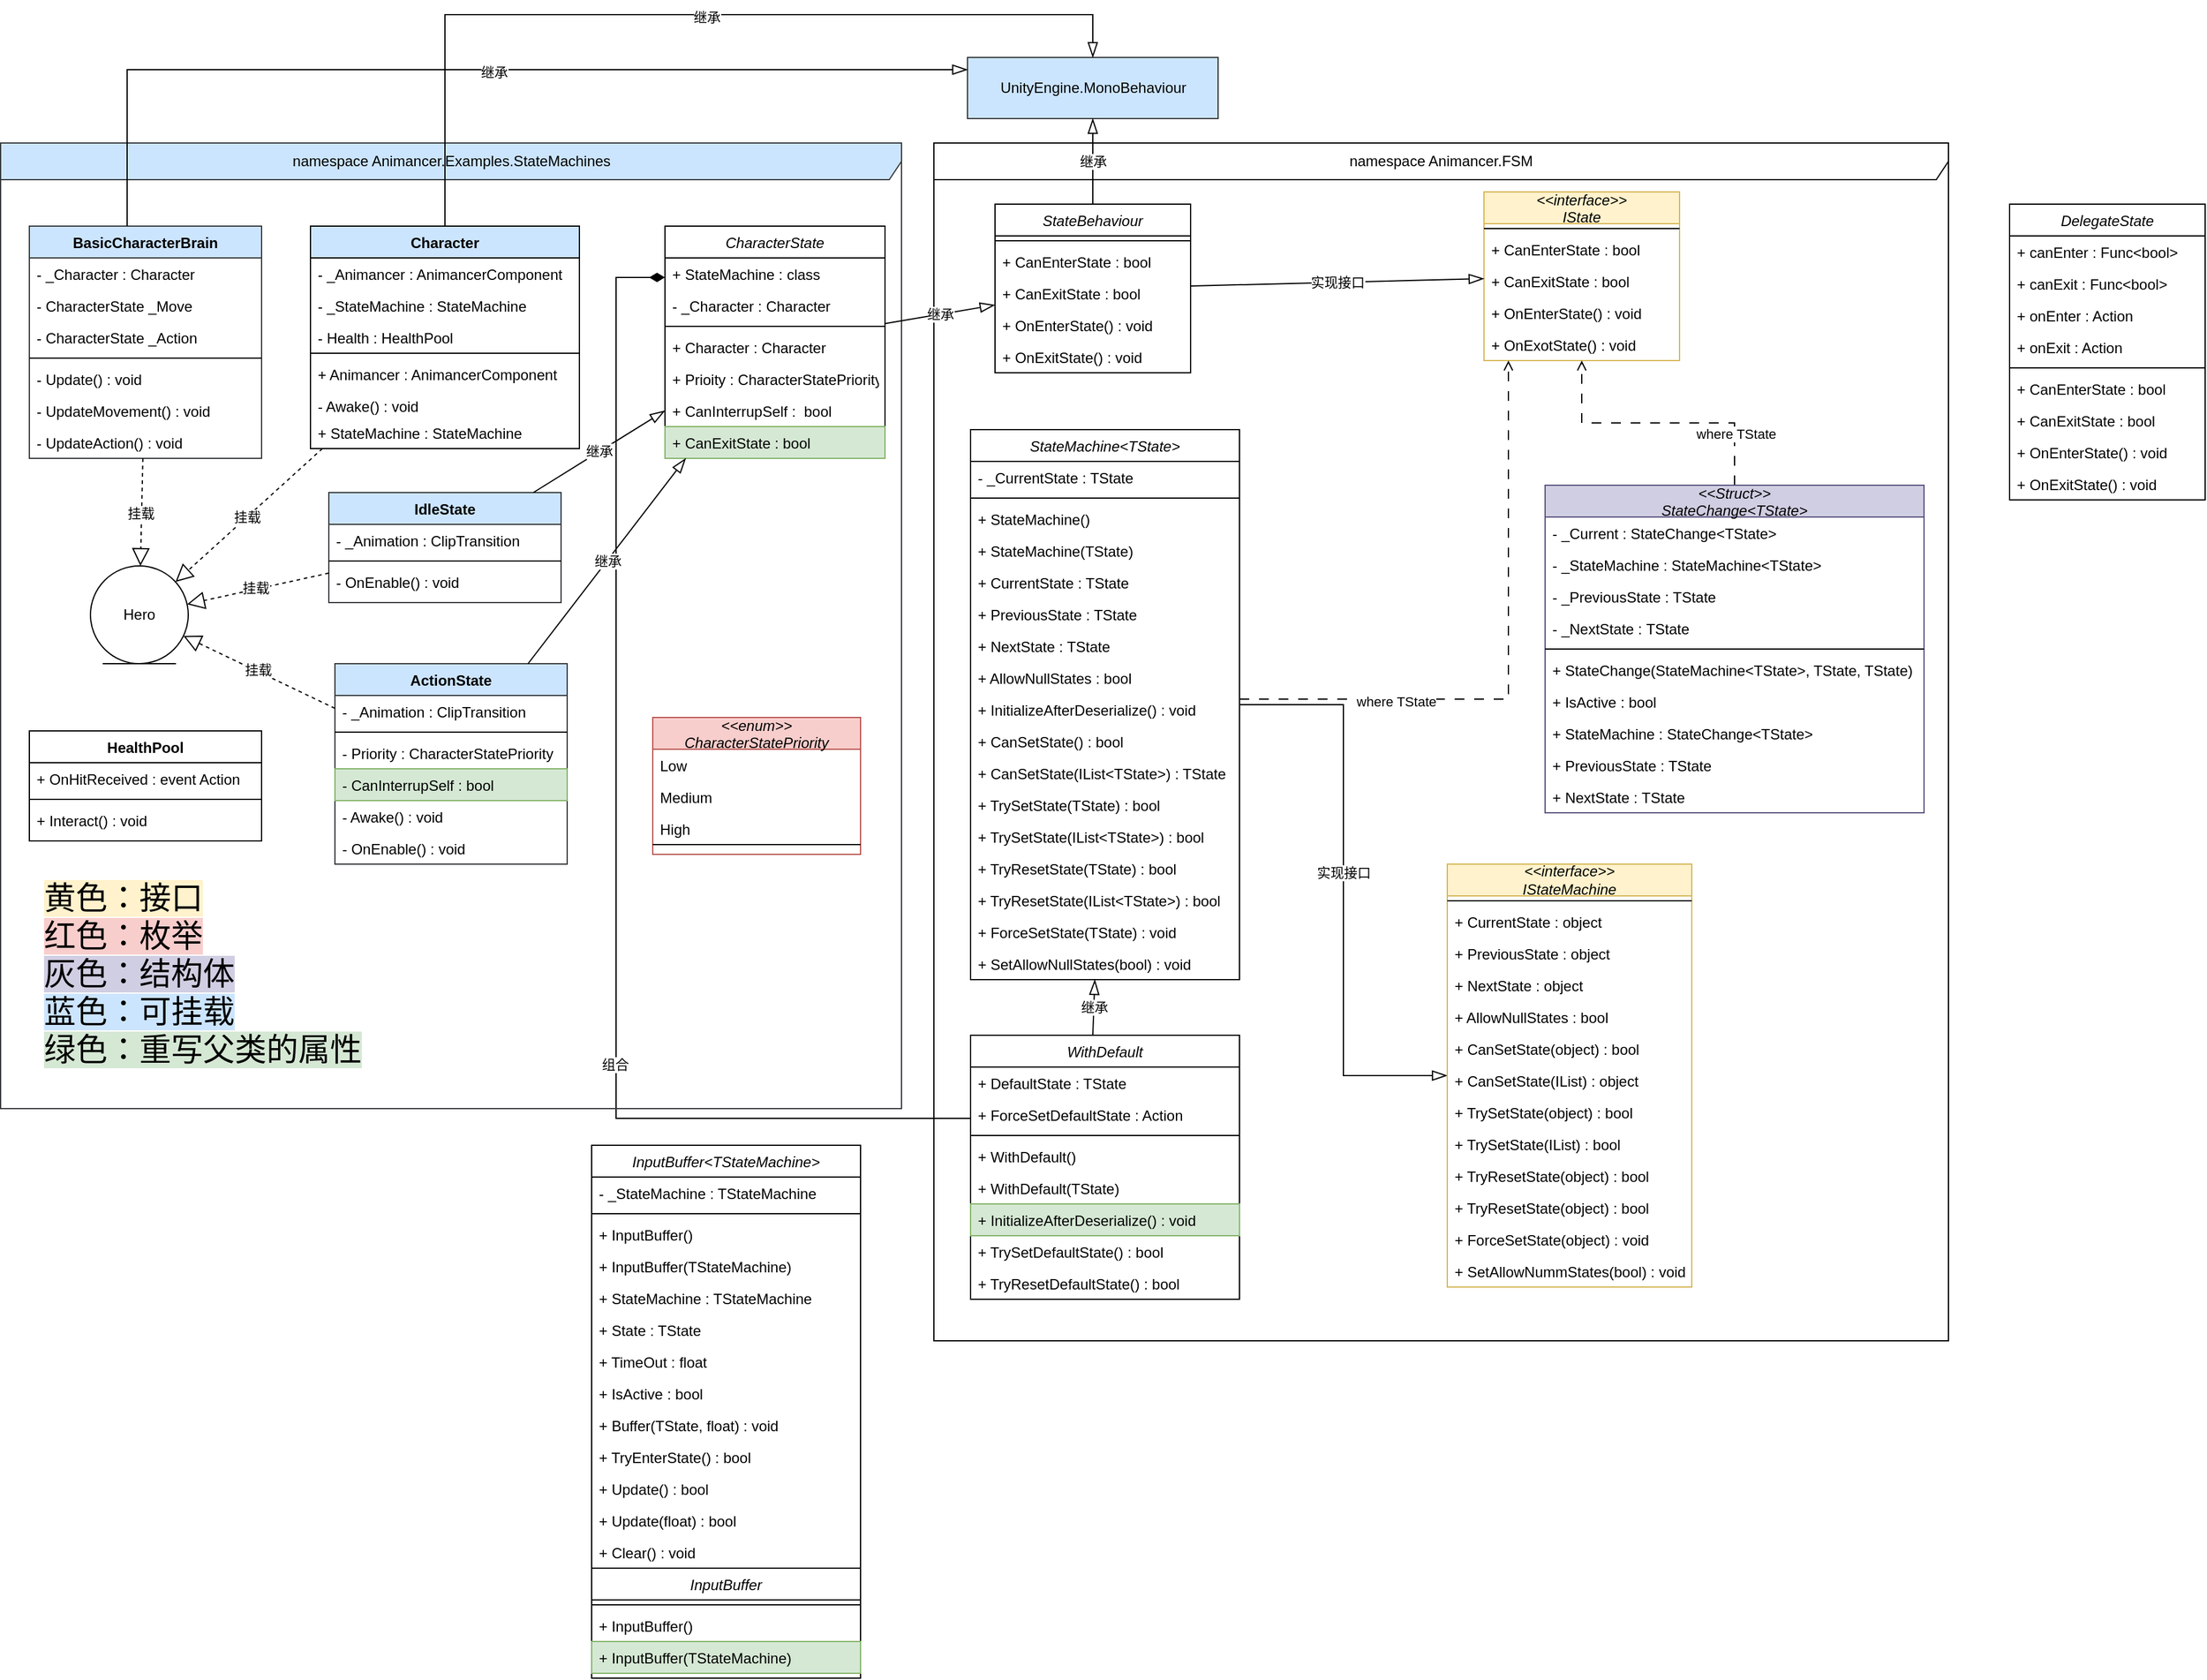 <mxfile version="24.6.4" type="device">
  <diagram id="C5RBs43oDa-KdzZeNtuy" name="Page-1">
    <mxGraphModel dx="2377" dy="2179" grid="1" gridSize="10" guides="1" tooltips="1" connect="1" arrows="1" fold="1" page="1" pageScale="1" pageWidth="827" pageHeight="1169" math="0" shadow="0">
      <root>
        <mxCell id="WIyWlLk6GJQsqaUBKTNV-0" />
        <mxCell id="WIyWlLk6GJQsqaUBKTNV-1" parent="WIyWlLk6GJQsqaUBKTNV-0" />
        <mxCell id="zkfFHV4jXpPFQw0GAbJ--0" value="StateBehaviour" style="swimlane;fontStyle=2;align=center;verticalAlign=top;childLayout=stackLayout;horizontal=1;startSize=26;horizontalStack=0;resizeParent=1;resizeLast=0;collapsible=1;marginBottom=0;rounded=0;shadow=0;strokeWidth=1;" parent="WIyWlLk6GJQsqaUBKTNV-1" vertex="1">
          <mxGeometry x="60" y="-50" width="160" height="138" as="geometry">
            <mxRectangle x="220" y="120" width="160" height="26" as="alternateBounds" />
          </mxGeometry>
        </mxCell>
        <mxCell id="zkfFHV4jXpPFQw0GAbJ--4" value="" style="line;html=1;strokeWidth=1;align=left;verticalAlign=middle;spacingTop=-1;spacingLeft=3;spacingRight=3;rotatable=0;labelPosition=right;points=[];portConstraint=eastwest;" parent="zkfFHV4jXpPFQw0GAbJ--0" vertex="1">
          <mxGeometry y="26" width="160" height="8" as="geometry" />
        </mxCell>
        <mxCell id="zkfFHV4jXpPFQw0GAbJ--1" value="+ CanEnterState : bool" style="text;align=left;verticalAlign=top;spacingLeft=4;spacingRight=4;overflow=hidden;rotatable=0;points=[[0,0.5],[1,0.5]];portConstraint=eastwest;" parent="zkfFHV4jXpPFQw0GAbJ--0" vertex="1">
          <mxGeometry y="34" width="160" height="26" as="geometry" />
        </mxCell>
        <mxCell id="zkfFHV4jXpPFQw0GAbJ--2" value="+ CanExitState : bool" style="text;align=left;verticalAlign=top;spacingLeft=4;spacingRight=4;overflow=hidden;rotatable=0;points=[[0,0.5],[1,0.5]];portConstraint=eastwest;rounded=0;shadow=0;html=0;" parent="zkfFHV4jXpPFQw0GAbJ--0" vertex="1">
          <mxGeometry y="60" width="160" height="26" as="geometry" />
        </mxCell>
        <mxCell id="zkfFHV4jXpPFQw0GAbJ--5" value="+ OnEnterState() : void" style="text;align=left;verticalAlign=top;spacingLeft=4;spacingRight=4;overflow=hidden;rotatable=0;points=[[0,0.5],[1,0.5]];portConstraint=eastwest;" parent="zkfFHV4jXpPFQw0GAbJ--0" vertex="1">
          <mxGeometry y="86" width="160" height="26" as="geometry" />
        </mxCell>
        <mxCell id="s2X0ivsL2svDnWsdEjcb-72" value="+ OnExitState() : void" style="text;align=left;verticalAlign=top;spacingLeft=4;spacingRight=4;overflow=hidden;rotatable=0;points=[[0,0.5],[1,0.5]];portConstraint=eastwest;" parent="zkfFHV4jXpPFQw0GAbJ--0" vertex="1">
          <mxGeometry y="112" width="160" height="26" as="geometry" />
        </mxCell>
        <mxCell id="s2X0ivsL2svDnWsdEjcb-19" value="UnityEngine.&lt;span style=&quot;background-color: initial;&quot;&gt;MonoBehaviour&lt;/span&gt;" style="html=1;whiteSpace=wrap;fillColor=#cce5ff;strokeColor=#36393d;" parent="WIyWlLk6GJQsqaUBKTNV-1" vertex="1">
          <mxGeometry x="37.5" y="-170" width="205" height="50" as="geometry" />
        </mxCell>
        <mxCell id="s2X0ivsL2svDnWsdEjcb-48" value="&lt;&lt;interface&gt;&gt;&#xa;IState" style="swimlane;fontStyle=2;align=center;verticalAlign=middle;childLayout=stackLayout;horizontal=1;startSize=26;horizontalStack=0;resizeParent=1;resizeLast=0;collapsible=1;marginBottom=0;rounded=0;shadow=0;strokeWidth=1;fillColor=#fff2cc;strokeColor=#d6b656;fontSize=12;" parent="WIyWlLk6GJQsqaUBKTNV-1" vertex="1">
          <mxGeometry x="460" y="-60" width="160" height="138" as="geometry">
            <mxRectangle x="220" y="120" width="160" height="26" as="alternateBounds" />
          </mxGeometry>
        </mxCell>
        <mxCell id="s2X0ivsL2svDnWsdEjcb-52" value="" style="line;html=1;strokeWidth=1;align=left;verticalAlign=middle;spacingTop=-1;spacingLeft=3;spacingRight=3;rotatable=0;labelPosition=right;points=[];portConstraint=eastwest;" parent="s2X0ivsL2svDnWsdEjcb-48" vertex="1">
          <mxGeometry y="26" width="160" height="8" as="geometry" />
        </mxCell>
        <mxCell id="s2X0ivsL2svDnWsdEjcb-49" value="+ CanEnterState : bool" style="text;align=left;verticalAlign=top;spacingLeft=4;spacingRight=4;overflow=hidden;rotatable=0;points=[[0,0.5],[1,0.5]];portConstraint=eastwest;" parent="s2X0ivsL2svDnWsdEjcb-48" vertex="1">
          <mxGeometry y="34" width="160" height="26" as="geometry" />
        </mxCell>
        <mxCell id="s2X0ivsL2svDnWsdEjcb-50" value="+ CanExitState : bool" style="text;align=left;verticalAlign=top;spacingLeft=4;spacingRight=4;overflow=hidden;rotatable=0;points=[[0,0.5],[1,0.5]];portConstraint=eastwest;rounded=0;shadow=0;html=0;" parent="s2X0ivsL2svDnWsdEjcb-48" vertex="1">
          <mxGeometry y="60" width="160" height="26" as="geometry" />
        </mxCell>
        <mxCell id="s2X0ivsL2svDnWsdEjcb-53" value="+ OnEnterState() : void" style="text;align=left;verticalAlign=top;spacingLeft=4;spacingRight=4;overflow=hidden;rotatable=0;points=[[0,0.5],[1,0.5]];portConstraint=eastwest;" parent="s2X0ivsL2svDnWsdEjcb-48" vertex="1">
          <mxGeometry y="86" width="160" height="26" as="geometry" />
        </mxCell>
        <mxCell id="s2X0ivsL2svDnWsdEjcb-54" value="+ OnExotState() : void" style="text;align=left;verticalAlign=top;spacingLeft=4;spacingRight=4;overflow=hidden;rotatable=0;points=[[0,0.5],[1,0.5]];portConstraint=eastwest;" parent="s2X0ivsL2svDnWsdEjcb-48" vertex="1">
          <mxGeometry y="112" width="160" height="26" as="geometry" />
        </mxCell>
        <mxCell id="s2X0ivsL2svDnWsdEjcb-55" value="CharacterState" style="swimlane;fontStyle=2;align=center;verticalAlign=top;childLayout=stackLayout;horizontal=1;startSize=26;horizontalStack=0;resizeParent=1;resizeLast=0;collapsible=1;marginBottom=0;rounded=0;shadow=0;strokeWidth=1;" parent="WIyWlLk6GJQsqaUBKTNV-1" vertex="1">
          <mxGeometry x="-210" y="-32" width="180" height="190" as="geometry">
            <mxRectangle x="220" y="120" width="160" height="26" as="alternateBounds" />
          </mxGeometry>
        </mxCell>
        <mxCell id="s2X0ivsL2svDnWsdEjcb-56" value="+ StateMachine : class" style="text;align=left;verticalAlign=top;spacingLeft=4;spacingRight=4;overflow=hidden;rotatable=0;points=[[0,0.5],[1,0.5]];portConstraint=eastwest;" parent="s2X0ivsL2svDnWsdEjcb-55" vertex="1">
          <mxGeometry y="26" width="180" height="26" as="geometry" />
        </mxCell>
        <mxCell id="s2X0ivsL2svDnWsdEjcb-57" value="- _Character : Character" style="text;align=left;verticalAlign=top;spacingLeft=4;spacingRight=4;overflow=hidden;rotatable=0;points=[[0,0.5],[1,0.5]];portConstraint=eastwest;rounded=0;shadow=0;html=0;" parent="s2X0ivsL2svDnWsdEjcb-55" vertex="1">
          <mxGeometry y="52" width="180" height="26" as="geometry" />
        </mxCell>
        <mxCell id="s2X0ivsL2svDnWsdEjcb-58" value="" style="line;html=1;strokeWidth=1;align=left;verticalAlign=middle;spacingTop=-1;spacingLeft=3;spacingRight=3;rotatable=0;labelPosition=right;points=[];portConstraint=eastwest;" parent="s2X0ivsL2svDnWsdEjcb-55" vertex="1">
          <mxGeometry y="78" width="180" height="8" as="geometry" />
        </mxCell>
        <mxCell id="s2X0ivsL2svDnWsdEjcb-254" value="+ Character : Character" style="text;align=left;verticalAlign=top;spacingLeft=4;spacingRight=4;overflow=hidden;rotatable=0;points=[[0,0.5],[1,0.5]];portConstraint=eastwest;rounded=0;shadow=0;html=0;" parent="s2X0ivsL2svDnWsdEjcb-55" vertex="1">
          <mxGeometry y="86" width="180" height="26" as="geometry" />
        </mxCell>
        <mxCell id="s2X0ivsL2svDnWsdEjcb-80" value="+ Prioity : CharacterStatePriority" style="text;align=left;verticalAlign=top;spacingLeft=4;spacingRight=4;overflow=hidden;rotatable=0;points=[[0,0.5],[1,0.5]];portConstraint=eastwest;rounded=0;shadow=0;html=0;" parent="s2X0ivsL2svDnWsdEjcb-55" vertex="1">
          <mxGeometry y="112" width="180" height="26" as="geometry" />
        </mxCell>
        <mxCell id="s2X0ivsL2svDnWsdEjcb-81" value="+ CanInterrupSelf :  bool" style="text;align=left;verticalAlign=top;spacingLeft=4;spacingRight=4;overflow=hidden;rotatable=0;points=[[0,0.5],[1,0.5]];portConstraint=eastwest;rounded=0;shadow=0;html=0;" parent="s2X0ivsL2svDnWsdEjcb-55" vertex="1">
          <mxGeometry y="138" width="180" height="26" as="geometry" />
        </mxCell>
        <mxCell id="s2X0ivsL2svDnWsdEjcb-59" value="+ CanExitState : bool" style="text;align=left;verticalAlign=top;spacingLeft=4;spacingRight=4;overflow=hidden;rotatable=0;points=[[0,0.5],[1,0.5]];portConstraint=eastwest;fillColor=#d5e8d4;strokeColor=#82b366;" parent="s2X0ivsL2svDnWsdEjcb-55" vertex="1">
          <mxGeometry y="164" width="180" height="26" as="geometry" />
        </mxCell>
        <mxCell id="s2X0ivsL2svDnWsdEjcb-144" style="edgeStyle=orthogonalEdgeStyle;rounded=0;orthogonalLoop=1;jettySize=auto;html=1;endArrow=diamondThin;endFill=1;endSize=10;" parent="WIyWlLk6GJQsqaUBKTNV-1" source="s2X0ivsL2svDnWsdEjcb-192" target="s2X0ivsL2svDnWsdEjcb-56" edge="1">
          <mxGeometry relative="1" as="geometry">
            <mxPoint x="-230.0" y="200" as="sourcePoint" />
            <Array as="points">
              <mxPoint x="-250" y="698" />
              <mxPoint x="-250" y="10" />
            </Array>
          </mxGeometry>
        </mxCell>
        <mxCell id="s2X0ivsL2svDnWsdEjcb-145" value="组合" style="edgeLabel;html=1;align=center;verticalAlign=middle;resizable=0;points=[];" parent="s2X0ivsL2svDnWsdEjcb-144" vertex="1" connectable="0">
          <mxGeometry x="-0.344" y="1" relative="1" as="geometry">
            <mxPoint as="offset" />
          </mxGeometry>
        </mxCell>
        <mxCell id="s2X0ivsL2svDnWsdEjcb-71" value="namespace Animancer.FSM" style="shape=umlFrame;whiteSpace=wrap;html=1;pointerEvents=0;width=830;height=30;movable=1;resizable=1;rotatable=1;deletable=1;editable=1;locked=0;connectable=1;" parent="WIyWlLk6GJQsqaUBKTNV-1" vertex="1">
          <mxGeometry x="10" y="-100" width="830" height="980" as="geometry" />
        </mxCell>
        <mxCell id="s2X0ivsL2svDnWsdEjcb-82" value="&lt;&lt;enum&gt;&gt;&#xa;CharacterStatePriority" style="swimlane;fontStyle=2;align=center;verticalAlign=middle;childLayout=stackLayout;horizontal=1;startSize=26;horizontalStack=0;resizeParent=1;resizeLast=0;collapsible=1;marginBottom=0;rounded=0;shadow=0;strokeWidth=1;fillColor=#f8cecc;strokeColor=#b85450;" parent="WIyWlLk6GJQsqaUBKTNV-1" vertex="1">
          <mxGeometry x="-220" y="370" width="170" height="112" as="geometry">
            <mxRectangle x="220" y="120" width="160" height="26" as="alternateBounds" />
          </mxGeometry>
        </mxCell>
        <mxCell id="s2X0ivsL2svDnWsdEjcb-83" value="Low" style="text;align=left;verticalAlign=top;spacingLeft=4;spacingRight=4;overflow=hidden;rotatable=0;points=[[0,0.5],[1,0.5]];portConstraint=eastwest;" parent="s2X0ivsL2svDnWsdEjcb-82" vertex="1">
          <mxGeometry y="26" width="170" height="26" as="geometry" />
        </mxCell>
        <mxCell id="s2X0ivsL2svDnWsdEjcb-84" value="Medium" style="text;align=left;verticalAlign=top;spacingLeft=4;spacingRight=4;overflow=hidden;rotatable=0;points=[[0,0.5],[1,0.5]];portConstraint=eastwest;rounded=0;shadow=0;html=0;" parent="s2X0ivsL2svDnWsdEjcb-82" vertex="1">
          <mxGeometry y="52" width="170" height="26" as="geometry" />
        </mxCell>
        <mxCell id="s2X0ivsL2svDnWsdEjcb-89" value="High" style="text;align=left;verticalAlign=top;spacingLeft=4;spacingRight=4;overflow=hidden;rotatable=0;points=[[0,0.5],[1,0.5]];portConstraint=eastwest;rounded=0;shadow=0;html=0;" parent="s2X0ivsL2svDnWsdEjcb-82" vertex="1">
          <mxGeometry y="78" width="170" height="22" as="geometry" />
        </mxCell>
        <mxCell id="s2X0ivsL2svDnWsdEjcb-85" value="" style="line;html=1;strokeWidth=1;align=left;verticalAlign=middle;spacingTop=-1;spacingLeft=3;spacingRight=3;rotatable=0;labelPosition=right;points=[];portConstraint=eastwest;" parent="s2X0ivsL2svDnWsdEjcb-82" vertex="1">
          <mxGeometry y="100" width="170" height="8" as="geometry" />
        </mxCell>
        <mxCell id="s2X0ivsL2svDnWsdEjcb-88" value="namespace Animancer.Examples.StateMachines" style="shape=umlFrame;whiteSpace=wrap;html=1;pointerEvents=0;width=737;height=30;fillColor=#cce5ff;strokeColor=#36393d;" parent="WIyWlLk6GJQsqaUBKTNV-1" vertex="1">
          <mxGeometry x="-753.5" y="-100" width="737" height="790" as="geometry" />
        </mxCell>
        <mxCell id="s2X0ivsL2svDnWsdEjcb-139" style="edgeStyle=orthogonalEdgeStyle;rounded=0;orthogonalLoop=1;jettySize=auto;html=1;endArrow=blockThin;endFill=0;endSize=10;" parent="WIyWlLk6GJQsqaUBKTNV-1" source="s2X0ivsL2svDnWsdEjcb-98" target="s2X0ivsL2svDnWsdEjcb-133" edge="1">
          <mxGeometry relative="1" as="geometry" />
        </mxCell>
        <mxCell id="s2X0ivsL2svDnWsdEjcb-158" value="实现接口" style="edgeLabel;html=1;align=center;verticalAlign=middle;resizable=0;points=[];" parent="s2X0ivsL2svDnWsdEjcb-139" vertex="1" connectable="0">
          <mxGeometry x="-0.062" relative="1" as="geometry">
            <mxPoint as="offset" />
          </mxGeometry>
        </mxCell>
        <mxCell id="s2X0ivsL2svDnWsdEjcb-140" style="edgeStyle=orthogonalEdgeStyle;rounded=0;orthogonalLoop=1;jettySize=auto;html=1;endArrow=open;endFill=0;dashed=1;dashPattern=8 8;" parent="WIyWlLk6GJQsqaUBKTNV-1" source="s2X0ivsL2svDnWsdEjcb-98" target="s2X0ivsL2svDnWsdEjcb-48" edge="1">
          <mxGeometry relative="1" as="geometry">
            <Array as="points">
              <mxPoint x="480" y="355" />
            </Array>
          </mxGeometry>
        </mxCell>
        <mxCell id="s2X0ivsL2svDnWsdEjcb-279" value="where TState" style="edgeLabel;html=1;align=center;verticalAlign=middle;resizable=0;points=[];" parent="s2X0ivsL2svDnWsdEjcb-140" vertex="1" connectable="0">
          <mxGeometry x="-0.485" y="-2" relative="1" as="geometry">
            <mxPoint as="offset" />
          </mxGeometry>
        </mxCell>
        <mxCell id="s2X0ivsL2svDnWsdEjcb-98" value="StateMachine&lt;TState&gt;" style="swimlane;fontStyle=2;align=center;verticalAlign=top;childLayout=stackLayout;horizontal=1;startSize=26;horizontalStack=0;resizeParent=1;resizeLast=0;collapsible=1;marginBottom=0;rounded=0;shadow=0;strokeWidth=1;" parent="WIyWlLk6GJQsqaUBKTNV-1" vertex="1">
          <mxGeometry x="40" y="134.5" width="220" height="450" as="geometry">
            <mxRectangle x="220" y="120" width="160" height="26" as="alternateBounds" />
          </mxGeometry>
        </mxCell>
        <mxCell id="s2X0ivsL2svDnWsdEjcb-99" value="- _CurrentState : TState" style="text;align=left;verticalAlign=top;spacingLeft=4;spacingRight=4;overflow=hidden;rotatable=0;points=[[0,0.5],[1,0.5]];portConstraint=eastwest;" parent="s2X0ivsL2svDnWsdEjcb-98" vertex="1">
          <mxGeometry y="26" width="220" height="26" as="geometry" />
        </mxCell>
        <mxCell id="s2X0ivsL2svDnWsdEjcb-101" value="" style="line;html=1;strokeWidth=1;align=left;verticalAlign=middle;spacingTop=-1;spacingLeft=3;spacingRight=3;rotatable=0;labelPosition=right;points=[];portConstraint=eastwest;" parent="s2X0ivsL2svDnWsdEjcb-98" vertex="1">
          <mxGeometry y="52" width="220" height="8" as="geometry" />
        </mxCell>
        <mxCell id="s2X0ivsL2svDnWsdEjcb-260" value="+ StateMachine()" style="text;align=left;verticalAlign=top;spacingLeft=4;spacingRight=4;overflow=hidden;rotatable=0;points=[[0,0.5],[1,0.5]];portConstraint=eastwest;" parent="s2X0ivsL2svDnWsdEjcb-98" vertex="1">
          <mxGeometry y="60" width="220" height="26" as="geometry" />
        </mxCell>
        <mxCell id="s2X0ivsL2svDnWsdEjcb-261" value="+ StateMachine(TState)" style="text;align=left;verticalAlign=top;spacingLeft=4;spacingRight=4;overflow=hidden;rotatable=0;points=[[0,0.5],[1,0.5]];portConstraint=eastwest;" parent="s2X0ivsL2svDnWsdEjcb-98" vertex="1">
          <mxGeometry y="86" width="220" height="26" as="geometry" />
        </mxCell>
        <mxCell id="s2X0ivsL2svDnWsdEjcb-258" value="+ CurrentState : TState" style="text;align=left;verticalAlign=top;spacingLeft=4;spacingRight=4;overflow=hidden;rotatable=0;points=[[0,0.5],[1,0.5]];portConstraint=eastwest;" parent="s2X0ivsL2svDnWsdEjcb-98" vertex="1">
          <mxGeometry y="112" width="220" height="26" as="geometry" />
        </mxCell>
        <mxCell id="s2X0ivsL2svDnWsdEjcb-259" value="+ PreviousState : TState" style="text;align=left;verticalAlign=top;spacingLeft=4;spacingRight=4;overflow=hidden;rotatable=0;points=[[0,0.5],[1,0.5]];portConstraint=eastwest;rounded=0;shadow=0;html=0;" parent="s2X0ivsL2svDnWsdEjcb-98" vertex="1">
          <mxGeometry y="138" width="220" height="26" as="geometry" />
        </mxCell>
        <mxCell id="s2X0ivsL2svDnWsdEjcb-102" value="+ NextState : TState" style="text;align=left;verticalAlign=top;spacingLeft=4;spacingRight=4;overflow=hidden;rotatable=0;points=[[0,0.5],[1,0.5]];portConstraint=eastwest;" parent="s2X0ivsL2svDnWsdEjcb-98" vertex="1">
          <mxGeometry y="164" width="220" height="26" as="geometry" />
        </mxCell>
        <mxCell id="s2X0ivsL2svDnWsdEjcb-128" value="+ AllowNullStates : bool" style="text;align=left;verticalAlign=top;spacingLeft=4;spacingRight=4;overflow=hidden;rotatable=0;points=[[0,0.5],[1,0.5]];portConstraint=eastwest;" parent="s2X0ivsL2svDnWsdEjcb-98" vertex="1">
          <mxGeometry y="190" width="220" height="26" as="geometry" />
        </mxCell>
        <mxCell id="s2X0ivsL2svDnWsdEjcb-110" value="+ InitializeAfterDeserialize() : void" style="text;align=left;verticalAlign=top;spacingLeft=4;spacingRight=4;overflow=hidden;rotatable=0;points=[[0,0.5],[1,0.5]];portConstraint=eastwest;rounded=0;shadow=0;html=0;" parent="s2X0ivsL2svDnWsdEjcb-98" vertex="1">
          <mxGeometry y="216" width="220" height="26" as="geometry" />
        </mxCell>
        <mxCell id="s2X0ivsL2svDnWsdEjcb-111" value="+ CanSetState() : bool" style="text;align=left;verticalAlign=top;spacingLeft=4;spacingRight=4;overflow=hidden;rotatable=0;points=[[0,0.5],[1,0.5]];portConstraint=eastwest;rounded=0;shadow=0;html=0;" parent="s2X0ivsL2svDnWsdEjcb-98" vertex="1">
          <mxGeometry y="242" width="220" height="26" as="geometry" />
        </mxCell>
        <mxCell id="s2X0ivsL2svDnWsdEjcb-112" value="+ CanSetState(IList&lt;TState&gt;) : TState" style="text;align=left;verticalAlign=top;spacingLeft=4;spacingRight=4;overflow=hidden;rotatable=0;points=[[0,0.5],[1,0.5]];portConstraint=eastwest;rounded=0;shadow=0;html=0;" parent="s2X0ivsL2svDnWsdEjcb-98" vertex="1">
          <mxGeometry y="268" width="220" height="26" as="geometry" />
        </mxCell>
        <mxCell id="s2X0ivsL2svDnWsdEjcb-113" value="+ TrySetState(TState) : bool" style="text;align=left;verticalAlign=top;spacingLeft=4;spacingRight=4;overflow=hidden;rotatable=0;points=[[0,0.5],[1,0.5]];portConstraint=eastwest;rounded=0;shadow=0;html=0;" parent="s2X0ivsL2svDnWsdEjcb-98" vertex="1">
          <mxGeometry y="294" width="220" height="26" as="geometry" />
        </mxCell>
        <mxCell id="s2X0ivsL2svDnWsdEjcb-114" value="+ TrySetState(IList&lt;TState&gt;) : bool" style="text;align=left;verticalAlign=top;spacingLeft=4;spacingRight=4;overflow=hidden;rotatable=0;points=[[0,0.5],[1,0.5]];portConstraint=eastwest;rounded=0;shadow=0;html=0;" parent="s2X0ivsL2svDnWsdEjcb-98" vertex="1">
          <mxGeometry y="320" width="220" height="26" as="geometry" />
        </mxCell>
        <mxCell id="s2X0ivsL2svDnWsdEjcb-126" value="+ TryResetState(TState) : bool" style="text;align=left;verticalAlign=top;spacingLeft=4;spacingRight=4;overflow=hidden;rotatable=0;points=[[0,0.5],[1,0.5]];portConstraint=eastwest;rounded=0;shadow=0;html=0;" parent="s2X0ivsL2svDnWsdEjcb-98" vertex="1">
          <mxGeometry y="346" width="220" height="26" as="geometry" />
        </mxCell>
        <mxCell id="s2X0ivsL2svDnWsdEjcb-125" value="+ TryResetState(IList&lt;TState&gt;) : bool" style="text;align=left;verticalAlign=top;spacingLeft=4;spacingRight=4;overflow=hidden;rotatable=0;points=[[0,0.5],[1,0.5]];portConstraint=eastwest;rounded=0;shadow=0;html=0;" parent="s2X0ivsL2svDnWsdEjcb-98" vertex="1">
          <mxGeometry y="372" width="220" height="26" as="geometry" />
        </mxCell>
        <mxCell id="s2X0ivsL2svDnWsdEjcb-127" value="+ ForceSetState(TState) : void" style="text;align=left;verticalAlign=top;spacingLeft=4;spacingRight=4;overflow=hidden;rotatable=0;points=[[0,0.5],[1,0.5]];portConstraint=eastwest;rounded=0;shadow=0;html=0;" parent="s2X0ivsL2svDnWsdEjcb-98" vertex="1">
          <mxGeometry y="398" width="220" height="26" as="geometry" />
        </mxCell>
        <mxCell id="s2X0ivsL2svDnWsdEjcb-129" value="+ SetAllowNullStates(bool) : void" style="text;align=left;verticalAlign=top;spacingLeft=4;spacingRight=4;overflow=hidden;rotatable=0;points=[[0,0.5],[1,0.5]];portConstraint=eastwest;" parent="s2X0ivsL2svDnWsdEjcb-98" vertex="1">
          <mxGeometry y="424" width="220" height="26" as="geometry" />
        </mxCell>
        <mxCell id="s2X0ivsL2svDnWsdEjcb-163" style="edgeStyle=orthogonalEdgeStyle;rounded=0;orthogonalLoop=1;jettySize=auto;html=1;endArrow=open;endFill=0;dashed=1;dashPattern=8 8;" parent="WIyWlLk6GJQsqaUBKTNV-1" source="s2X0ivsL2svDnWsdEjcb-104" target="s2X0ivsL2svDnWsdEjcb-48" edge="1">
          <mxGeometry relative="1" as="geometry" />
        </mxCell>
        <mxCell id="s2X0ivsL2svDnWsdEjcb-164" value="where TState" style="edgeLabel;html=1;align=center;verticalAlign=middle;resizable=0;points=[];" parent="s2X0ivsL2svDnWsdEjcb-163" vertex="1" connectable="0">
          <mxGeometry x="-0.631" y="-1" relative="1" as="geometry">
            <mxPoint as="offset" />
          </mxGeometry>
        </mxCell>
        <mxCell id="s2X0ivsL2svDnWsdEjcb-104" value="&lt;&lt;Struct&gt;&gt;&#xa;StateChange&lt;TState&gt;" style="swimlane;fontStyle=2;align=center;verticalAlign=middle;childLayout=stackLayout;horizontal=1;startSize=26;horizontalStack=0;resizeParent=1;resizeLast=0;collapsible=1;marginBottom=0;rounded=0;shadow=0;strokeWidth=1;fillColor=#d0cee2;strokeColor=#56517e;" parent="WIyWlLk6GJQsqaUBKTNV-1" vertex="1">
          <mxGeometry x="510" y="180" width="310" height="268" as="geometry">
            <mxRectangle x="220" y="120" width="160" height="26" as="alternateBounds" />
          </mxGeometry>
        </mxCell>
        <mxCell id="s2X0ivsL2svDnWsdEjcb-105" value="- _Current : StateChange&lt;TState&gt;" style="text;align=left;verticalAlign=top;spacingLeft=4;spacingRight=4;overflow=hidden;rotatable=0;points=[[0,0.5],[1,0.5]];portConstraint=eastwest;" parent="s2X0ivsL2svDnWsdEjcb-104" vertex="1">
          <mxGeometry y="26" width="310" height="26" as="geometry" />
        </mxCell>
        <mxCell id="s2X0ivsL2svDnWsdEjcb-106" value="- _StateMachine : StateMachine&lt;TState&gt;" style="text;align=left;verticalAlign=top;spacingLeft=4;spacingRight=4;overflow=hidden;rotatable=0;points=[[0,0.5],[1,0.5]];portConstraint=eastwest;rounded=0;shadow=0;html=0;" parent="s2X0ivsL2svDnWsdEjcb-104" vertex="1">
          <mxGeometry y="52" width="310" height="26" as="geometry" />
        </mxCell>
        <mxCell id="s2X0ivsL2svDnWsdEjcb-108" value="- _PreviousState : TState" style="text;align=left;verticalAlign=top;spacingLeft=4;spacingRight=4;overflow=hidden;rotatable=0;points=[[0,0.5],[1,0.5]];portConstraint=eastwest;" parent="s2X0ivsL2svDnWsdEjcb-104" vertex="1">
          <mxGeometry y="78" width="310" height="26" as="geometry" />
        </mxCell>
        <mxCell id="s2X0ivsL2svDnWsdEjcb-165" value="- _NextState : TState" style="text;align=left;verticalAlign=top;spacingLeft=4;spacingRight=4;overflow=hidden;rotatable=0;points=[[0,0.5],[1,0.5]];portConstraint=eastwest;" parent="s2X0ivsL2svDnWsdEjcb-104" vertex="1">
          <mxGeometry y="104" width="310" height="26" as="geometry" />
        </mxCell>
        <mxCell id="s2X0ivsL2svDnWsdEjcb-107" value="" style="line;html=1;strokeWidth=1;align=left;verticalAlign=middle;spacingTop=-1;spacingLeft=3;spacingRight=3;rotatable=0;labelPosition=right;points=[];portConstraint=eastwest;" parent="s2X0ivsL2svDnWsdEjcb-104" vertex="1">
          <mxGeometry y="130" width="310" height="8" as="geometry" />
        </mxCell>
        <mxCell id="s2X0ivsL2svDnWsdEjcb-166" value="+ StateChange(StateMachine&lt;TState&gt;, TState, TState)" style="text;align=left;verticalAlign=top;spacingLeft=4;spacingRight=4;overflow=hidden;rotatable=0;points=[[0,0.5],[1,0.5]];portConstraint=eastwest;fontStyle=0" parent="s2X0ivsL2svDnWsdEjcb-104" vertex="1">
          <mxGeometry y="138" width="310" height="26" as="geometry" />
        </mxCell>
        <mxCell id="s2X0ivsL2svDnWsdEjcb-109" value="+ IsActive : bool" style="text;align=left;verticalAlign=top;spacingLeft=4;spacingRight=4;overflow=hidden;rotatable=0;points=[[0,0.5],[1,0.5]];portConstraint=eastwest;" parent="s2X0ivsL2svDnWsdEjcb-104" vertex="1">
          <mxGeometry y="164" width="310" height="26" as="geometry" />
        </mxCell>
        <mxCell id="s2X0ivsL2svDnWsdEjcb-255" value="+ StateMachine : StateChange&lt;TState&gt;" style="text;align=left;verticalAlign=top;spacingLeft=4;spacingRight=4;overflow=hidden;rotatable=0;points=[[0,0.5],[1,0.5]];portConstraint=eastwest;" parent="s2X0ivsL2svDnWsdEjcb-104" vertex="1">
          <mxGeometry y="190" width="310" height="26" as="geometry" />
        </mxCell>
        <mxCell id="s2X0ivsL2svDnWsdEjcb-256" value="+ PreviousState : TState" style="text;align=left;verticalAlign=top;spacingLeft=4;spacingRight=4;overflow=hidden;rotatable=0;points=[[0,0.5],[1,0.5]];portConstraint=eastwest;" parent="s2X0ivsL2svDnWsdEjcb-104" vertex="1">
          <mxGeometry y="216" width="310" height="26" as="geometry" />
        </mxCell>
        <mxCell id="s2X0ivsL2svDnWsdEjcb-257" value="+ NextState : TState" style="text;align=left;verticalAlign=top;spacingLeft=4;spacingRight=4;overflow=hidden;rotatable=0;points=[[0,0.5],[1,0.5]];portConstraint=eastwest;" parent="s2X0ivsL2svDnWsdEjcb-104" vertex="1">
          <mxGeometry y="242" width="310" height="26" as="geometry" />
        </mxCell>
        <mxCell id="s2X0ivsL2svDnWsdEjcb-133" value="&lt;&lt;interface&gt;&gt;&#xa;IStateMachine" style="swimlane;fontStyle=2;align=center;verticalAlign=middle;childLayout=stackLayout;horizontal=1;startSize=26;horizontalStack=0;resizeParent=1;resizeLast=0;collapsible=1;marginBottom=0;rounded=0;shadow=0;strokeWidth=1;spacingTop=0;whiteSpace=wrap;fillColor=#fff2cc;strokeColor=#d6b656;" parent="WIyWlLk6GJQsqaUBKTNV-1" vertex="1">
          <mxGeometry x="430" y="490" width="200" height="346" as="geometry">
            <mxRectangle x="220" y="120" width="160" height="26" as="alternateBounds" />
          </mxGeometry>
        </mxCell>
        <mxCell id="s2X0ivsL2svDnWsdEjcb-136" value="" style="line;html=1;strokeWidth=1;align=left;verticalAlign=middle;spacingTop=-1;spacingLeft=3;spacingRight=3;rotatable=0;labelPosition=right;points=[];portConstraint=eastwest;" parent="s2X0ivsL2svDnWsdEjcb-133" vertex="1">
          <mxGeometry y="26" width="200" height="8" as="geometry" />
        </mxCell>
        <mxCell id="s2X0ivsL2svDnWsdEjcb-134" value="+ CurrentState : object" style="text;align=left;verticalAlign=top;spacingLeft=4;spacingRight=4;overflow=hidden;rotatable=0;points=[[0,0.5],[1,0.5]];portConstraint=eastwest;" parent="s2X0ivsL2svDnWsdEjcb-133" vertex="1">
          <mxGeometry y="34" width="200" height="26" as="geometry" />
        </mxCell>
        <mxCell id="s2X0ivsL2svDnWsdEjcb-135" value="+ PreviousState : object" style="text;align=left;verticalAlign=top;spacingLeft=4;spacingRight=4;overflow=hidden;rotatable=0;points=[[0,0.5],[1,0.5]];portConstraint=eastwest;rounded=0;shadow=0;html=0;" parent="s2X0ivsL2svDnWsdEjcb-133" vertex="1">
          <mxGeometry y="60" width="200" height="26" as="geometry" />
        </mxCell>
        <mxCell id="s2X0ivsL2svDnWsdEjcb-153" value="+ NextState : object" style="text;align=left;verticalAlign=top;spacingLeft=4;spacingRight=4;overflow=hidden;rotatable=0;points=[[0,0.5],[1,0.5]];portConstraint=eastwest;rounded=0;shadow=0;html=0;" parent="s2X0ivsL2svDnWsdEjcb-133" vertex="1">
          <mxGeometry y="86" width="200" height="26" as="geometry" />
        </mxCell>
        <mxCell id="s2X0ivsL2svDnWsdEjcb-162" value="+ AllowNullStates : bool" style="text;align=left;verticalAlign=top;spacingLeft=4;spacingRight=4;overflow=hidden;rotatable=0;points=[[0,0.5],[1,0.5]];portConstraint=eastwest;" parent="s2X0ivsL2svDnWsdEjcb-133" vertex="1">
          <mxGeometry y="112" width="200" height="26" as="geometry" />
        </mxCell>
        <mxCell id="s2X0ivsL2svDnWsdEjcb-137" value="+ CanSetState(object) : bool" style="text;align=left;verticalAlign=top;spacingLeft=4;spacingRight=4;overflow=hidden;rotatable=0;points=[[0,0.5],[1,0.5]];portConstraint=eastwest;" parent="s2X0ivsL2svDnWsdEjcb-133" vertex="1">
          <mxGeometry y="138" width="200" height="26" as="geometry" />
        </mxCell>
        <mxCell id="s2X0ivsL2svDnWsdEjcb-138" value="+ CanSetState(IList) : object" style="text;align=left;verticalAlign=top;spacingLeft=4;spacingRight=4;overflow=hidden;rotatable=0;points=[[0,0.5],[1,0.5]];portConstraint=eastwest;" parent="s2X0ivsL2svDnWsdEjcb-133" vertex="1">
          <mxGeometry y="164" width="200" height="26" as="geometry" />
        </mxCell>
        <mxCell id="s2X0ivsL2svDnWsdEjcb-154" value="+ TrySetState(object) : bool" style="text;align=left;verticalAlign=top;spacingLeft=4;spacingRight=4;overflow=hidden;rotatable=0;points=[[0,0.5],[1,0.5]];portConstraint=eastwest;" parent="s2X0ivsL2svDnWsdEjcb-133" vertex="1">
          <mxGeometry y="190" width="200" height="26" as="geometry" />
        </mxCell>
        <mxCell id="s2X0ivsL2svDnWsdEjcb-155" value="+ TrySetState(IList) : bool" style="text;align=left;verticalAlign=top;spacingLeft=4;spacingRight=4;overflow=hidden;rotatable=0;points=[[0,0.5],[1,0.5]];portConstraint=eastwest;" parent="s2X0ivsL2svDnWsdEjcb-133" vertex="1">
          <mxGeometry y="216" width="200" height="26" as="geometry" />
        </mxCell>
        <mxCell id="s2X0ivsL2svDnWsdEjcb-156" value="+ TryResetState(object) : bool" style="text;align=left;verticalAlign=top;spacingLeft=4;spacingRight=4;overflow=hidden;rotatable=0;points=[[0,0.5],[1,0.5]];portConstraint=eastwest;" parent="s2X0ivsL2svDnWsdEjcb-133" vertex="1">
          <mxGeometry y="242" width="200" height="26" as="geometry" />
        </mxCell>
        <mxCell id="s2X0ivsL2svDnWsdEjcb-157" value="+ TryResetState(object) : bool" style="text;align=left;verticalAlign=top;spacingLeft=4;spacingRight=4;overflow=hidden;rotatable=0;points=[[0,0.5],[1,0.5]];portConstraint=eastwest;" parent="s2X0ivsL2svDnWsdEjcb-133" vertex="1">
          <mxGeometry y="268" width="200" height="26" as="geometry" />
        </mxCell>
        <mxCell id="s2X0ivsL2svDnWsdEjcb-159" value="+ ForceSetState(object) : void" style="text;align=left;verticalAlign=top;spacingLeft=4;spacingRight=4;overflow=hidden;rotatable=0;points=[[0,0.5],[1,0.5]];portConstraint=eastwest;" parent="s2X0ivsL2svDnWsdEjcb-133" vertex="1">
          <mxGeometry y="294" width="200" height="26" as="geometry" />
        </mxCell>
        <mxCell id="s2X0ivsL2svDnWsdEjcb-161" value="+ SetAllowNummStates(bool) : void" style="text;align=left;verticalAlign=top;spacingLeft=4;spacingRight=4;overflow=hidden;rotatable=0;points=[[0,0.5],[1,0.5]];portConstraint=eastwest;" parent="s2X0ivsL2svDnWsdEjcb-133" vertex="1">
          <mxGeometry y="320" width="200" height="26" as="geometry" />
        </mxCell>
        <mxCell id="s2X0ivsL2svDnWsdEjcb-168" value="Hero" style="ellipse;shape=umlEntity;whiteSpace=wrap;html=1;" parent="WIyWlLk6GJQsqaUBKTNV-1" vertex="1">
          <mxGeometry x="-680" y="246" width="80" height="80" as="geometry" />
        </mxCell>
        <mxCell id="s2X0ivsL2svDnWsdEjcb-176" style="edgeStyle=orthogonalEdgeStyle;rounded=0;orthogonalLoop=1;jettySize=auto;html=1;endArrow=blockThin;endFill=0;endSize=10;" parent="WIyWlLk6GJQsqaUBKTNV-1" source="s2X0ivsL2svDnWsdEjcb-169" target="s2X0ivsL2svDnWsdEjcb-19" edge="1">
          <mxGeometry relative="1" as="geometry">
            <Array as="points">
              <mxPoint x="-390" y="-205" />
            </Array>
          </mxGeometry>
        </mxCell>
        <mxCell id="s2X0ivsL2svDnWsdEjcb-223" value="继承" style="edgeLabel;html=1;align=center;verticalAlign=middle;resizable=0;points=[];" parent="s2X0ivsL2svDnWsdEjcb-176" vertex="1" connectable="0">
          <mxGeometry x="0.049" y="-2" relative="1" as="geometry">
            <mxPoint as="offset" />
          </mxGeometry>
        </mxCell>
        <mxCell id="s2X0ivsL2svDnWsdEjcb-169" value="Character" style="swimlane;fontStyle=1;align=center;verticalAlign=top;childLayout=stackLayout;horizontal=1;startSize=26;horizontalStack=0;resizeParent=1;resizeLast=0;collapsible=1;marginBottom=0;rounded=0;shadow=0;strokeWidth=1;fillColor=#cce5ff;strokeColor=#000000;" parent="WIyWlLk6GJQsqaUBKTNV-1" vertex="1">
          <mxGeometry x="-500" y="-32" width="220" height="182" as="geometry">
            <mxRectangle x="220" y="120" width="160" height="26" as="alternateBounds" />
          </mxGeometry>
        </mxCell>
        <mxCell id="s2X0ivsL2svDnWsdEjcb-170" value="- _Animancer : AnimancerComponent" style="text;align=left;verticalAlign=top;spacingLeft=4;spacingRight=4;overflow=hidden;rotatable=0;points=[[0,0.5],[1,0.5]];portConstraint=eastwest;" parent="s2X0ivsL2svDnWsdEjcb-169" vertex="1">
          <mxGeometry y="26" width="220" height="26" as="geometry" />
        </mxCell>
        <mxCell id="s2X0ivsL2svDnWsdEjcb-171" value="- _StateMachine : StateMachine" style="text;align=left;verticalAlign=top;spacingLeft=4;spacingRight=4;overflow=hidden;rotatable=0;points=[[0,0.5],[1,0.5]];portConstraint=eastwest;rounded=0;shadow=0;html=0;" parent="s2X0ivsL2svDnWsdEjcb-169" vertex="1">
          <mxGeometry y="52" width="220" height="26" as="geometry" />
        </mxCell>
        <mxCell id="s2X0ivsL2svDnWsdEjcb-224" value="- Health : HealthPool" style="text;align=left;verticalAlign=top;spacingLeft=4;spacingRight=4;overflow=hidden;rotatable=0;points=[[0,0.5],[1,0.5]];portConstraint=eastwest;rounded=0;shadow=0;html=0;whiteSpace=wrap;" parent="s2X0ivsL2svDnWsdEjcb-169" vertex="1">
          <mxGeometry y="78" width="220" height="22" as="geometry" />
        </mxCell>
        <mxCell id="s2X0ivsL2svDnWsdEjcb-173" value="" style="line;html=1;strokeWidth=1;align=left;verticalAlign=middle;spacingTop=-1;spacingLeft=3;spacingRight=3;rotatable=0;labelPosition=right;points=[];portConstraint=eastwest;" parent="s2X0ivsL2svDnWsdEjcb-169" vertex="1">
          <mxGeometry y="100" width="220" height="8" as="geometry" />
        </mxCell>
        <mxCell id="s2X0ivsL2svDnWsdEjcb-247" value="+ Animancer : AnimancerComponent" style="text;align=left;verticalAlign=top;spacingLeft=4;spacingRight=4;overflow=hidden;rotatable=0;points=[[0,0.5],[1,0.5]];portConstraint=eastwest;" parent="s2X0ivsL2svDnWsdEjcb-169" vertex="1">
          <mxGeometry y="108" width="220" height="26" as="geometry" />
        </mxCell>
        <mxCell id="s2X0ivsL2svDnWsdEjcb-174" value="- Awake() : void" style="text;align=left;verticalAlign=top;spacingLeft=4;spacingRight=4;overflow=hidden;rotatable=0;points=[[0,0.5],[1,0.5]];portConstraint=eastwest;rounded=0;shadow=0;html=0;whiteSpace=wrap;" parent="s2X0ivsL2svDnWsdEjcb-169" vertex="1">
          <mxGeometry y="134" width="220" height="22" as="geometry" />
        </mxCell>
        <mxCell id="s2X0ivsL2svDnWsdEjcb-248" value="+ StateMachine : StateMachine" style="text;align=left;verticalAlign=top;spacingLeft=4;spacingRight=4;overflow=hidden;rotatable=0;points=[[0,0.5],[1,0.5]];portConstraint=eastwest;rounded=0;shadow=0;html=0;" parent="s2X0ivsL2svDnWsdEjcb-169" vertex="1">
          <mxGeometry y="156" width="220" height="26" as="geometry" />
        </mxCell>
        <mxCell id="s2X0ivsL2svDnWsdEjcb-175" value="" style="endArrow=block;dashed=1;endFill=0;endSize=12;html=1;rounded=0;" parent="WIyWlLk6GJQsqaUBKTNV-1" source="s2X0ivsL2svDnWsdEjcb-169" target="s2X0ivsL2svDnWsdEjcb-168" edge="1">
          <mxGeometry width="160" relative="1" as="geometry">
            <mxPoint x="-700" y="-20" as="sourcePoint" />
            <mxPoint x="-540" y="-20" as="targetPoint" />
          </mxGeometry>
        </mxCell>
        <mxCell id="s2X0ivsL2svDnWsdEjcb-226" value="挂载" style="edgeLabel;html=1;align=center;verticalAlign=middle;resizable=0;points=[];" parent="s2X0ivsL2svDnWsdEjcb-175" vertex="1" connectable="0">
          <mxGeometry x="0.027" y="-1" relative="1" as="geometry">
            <mxPoint as="offset" />
          </mxGeometry>
        </mxCell>
        <mxCell id="s2X0ivsL2svDnWsdEjcb-192" value="WithDefault" style="swimlane;fontStyle=2;align=center;verticalAlign=top;childLayout=stackLayout;horizontal=1;startSize=26;horizontalStack=0;resizeParent=1;resizeLast=0;collapsible=1;marginBottom=0;rounded=0;shadow=0;strokeWidth=1;" parent="WIyWlLk6GJQsqaUBKTNV-1" vertex="1">
          <mxGeometry x="40" y="630" width="220" height="216" as="geometry">
            <mxRectangle x="220" y="120" width="160" height="26" as="alternateBounds" />
          </mxGeometry>
        </mxCell>
        <mxCell id="s2X0ivsL2svDnWsdEjcb-210" value="继承" style="endArrow=blockThin;endSize=10;endFill=0;html=1;rounded=0;" parent="s2X0ivsL2svDnWsdEjcb-192" target="s2X0ivsL2svDnWsdEjcb-98" edge="1">
          <mxGeometry width="160" relative="1" as="geometry">
            <mxPoint x="100" as="sourcePoint" />
            <mxPoint x="260" as="targetPoint" />
          </mxGeometry>
        </mxCell>
        <mxCell id="s2X0ivsL2svDnWsdEjcb-193" value="+ DefaultState : TState" style="text;align=left;verticalAlign=top;spacingLeft=4;spacingRight=4;overflow=hidden;rotatable=0;points=[[0,0.5],[1,0.5]];portConstraint=eastwest;" parent="s2X0ivsL2svDnWsdEjcb-192" vertex="1">
          <mxGeometry y="26" width="220" height="26" as="geometry" />
        </mxCell>
        <mxCell id="s2X0ivsL2svDnWsdEjcb-194" value="+ ForceSetDefaultState : Action" style="text;align=left;verticalAlign=top;spacingLeft=4;spacingRight=4;overflow=hidden;rotatable=0;points=[[0,0.5],[1,0.5]];portConstraint=eastwest;rounded=0;shadow=0;html=0;" parent="s2X0ivsL2svDnWsdEjcb-192" vertex="1">
          <mxGeometry y="52" width="220" height="26" as="geometry" />
        </mxCell>
        <mxCell id="s2X0ivsL2svDnWsdEjcb-197" value="" style="line;html=1;strokeWidth=1;align=left;verticalAlign=middle;spacingTop=-1;spacingLeft=3;spacingRight=3;rotatable=0;labelPosition=right;points=[];portConstraint=eastwest;" parent="s2X0ivsL2svDnWsdEjcb-192" vertex="1">
          <mxGeometry y="78" width="220" height="8" as="geometry" />
        </mxCell>
        <mxCell id="s2X0ivsL2svDnWsdEjcb-195" value="+ WithDefault()" style="text;align=left;verticalAlign=top;spacingLeft=4;spacingRight=4;overflow=hidden;rotatable=0;points=[[0,0.5],[1,0.5]];portConstraint=eastwest;" parent="s2X0ivsL2svDnWsdEjcb-192" vertex="1">
          <mxGeometry y="86" width="220" height="26" as="geometry" />
        </mxCell>
        <mxCell id="s2X0ivsL2svDnWsdEjcb-208" value="+ WithDefault(TState)" style="text;align=left;verticalAlign=top;spacingLeft=4;spacingRight=4;overflow=hidden;rotatable=0;points=[[0,0.5],[1,0.5]];portConstraint=eastwest;" parent="s2X0ivsL2svDnWsdEjcb-192" vertex="1">
          <mxGeometry y="112" width="220" height="26" as="geometry" />
        </mxCell>
        <mxCell id="s2X0ivsL2svDnWsdEjcb-220" value="+ InitializeAfterDeserialize() : void" style="text;align=left;verticalAlign=top;spacingLeft=4;spacingRight=4;overflow=hidden;rotatable=0;points=[[0,0.5],[1,0.5]];portConstraint=eastwest;fillColor=#d5e8d4;strokeColor=#82b366;" parent="s2X0ivsL2svDnWsdEjcb-192" vertex="1">
          <mxGeometry y="138" width="220" height="26" as="geometry" />
        </mxCell>
        <mxCell id="s2X0ivsL2svDnWsdEjcb-221" value="+ TrySetDefaultState() : bool" style="text;align=left;verticalAlign=top;spacingLeft=4;spacingRight=4;overflow=hidden;rotatable=0;points=[[0,0.5],[1,0.5]];portConstraint=eastwest;" parent="s2X0ivsL2svDnWsdEjcb-192" vertex="1">
          <mxGeometry y="164" width="220" height="26" as="geometry" />
        </mxCell>
        <mxCell id="s2X0ivsL2svDnWsdEjcb-222" value="+ TryResetDefaultState() : bool" style="text;align=left;verticalAlign=top;spacingLeft=4;spacingRight=4;overflow=hidden;rotatable=0;points=[[0,0.5],[1,0.5]];portConstraint=eastwest;" parent="s2X0ivsL2svDnWsdEjcb-192" vertex="1">
          <mxGeometry y="190" width="220" height="26" as="geometry" />
        </mxCell>
        <mxCell id="s2X0ivsL2svDnWsdEjcb-209" value="&lt;span style=&quot;background-color: rgb(255, 242, 204); font-size: 26px;&quot;&gt;黄色：接口&lt;/span&gt;&lt;div style=&quot;font-size: 26px;&quot;&gt;&lt;span style=&quot;background-color: rgb(248, 206, 204); font-size: 26px;&quot;&gt;红色：枚举&lt;/span&gt;&lt;/div&gt;&lt;div style=&quot;font-size: 26px;&quot;&gt;&lt;font style=&quot;background-color: rgb(208, 206, 226); font-size: 26px;&quot;&gt;灰色：结构体&lt;/font&gt;&lt;/div&gt;&lt;div style=&quot;font-size: 26px;&quot;&gt;&lt;font style=&quot;font-size: 26px; background-color: rgb(204, 229, 255);&quot;&gt;蓝色：可挂载&lt;/font&gt;&lt;/div&gt;&lt;div style=&quot;font-size: 26px;&quot;&gt;&lt;font style=&quot;font-size: 26px; background-color: rgb(213, 232, 212);&quot;&gt;绿色：重写父类的属性&lt;/font&gt;&lt;/div&gt;" style="text;html=1;align=left;verticalAlign=middle;resizable=0;points=[];autosize=1;strokeColor=none;fillColor=none;horizontal=1;fontSize=26;" parent="WIyWlLk6GJQsqaUBKTNV-1" vertex="1">
          <mxGeometry x="-720" y="495" width="280" height="170" as="geometry" />
        </mxCell>
        <mxCell id="s2X0ivsL2svDnWsdEjcb-215" value="继承" style="endArrow=blockThin;endSize=10;endFill=0;html=1;rounded=0;" parent="WIyWlLk6GJQsqaUBKTNV-1" source="zkfFHV4jXpPFQw0GAbJ--0" target="s2X0ivsL2svDnWsdEjcb-19" edge="1">
          <mxGeometry width="160" relative="1" as="geometry">
            <mxPoint x="131.949" y="153" as="sourcePoint" />
            <mxPoint x="-88.051" y="125" as="targetPoint" />
          </mxGeometry>
        </mxCell>
        <mxCell id="s2X0ivsL2svDnWsdEjcb-218" value="继承" style="endArrow=blockThin;endSize=10;endFill=0;html=1;rounded=0;" parent="WIyWlLk6GJQsqaUBKTNV-1" source="s2X0ivsL2svDnWsdEjcb-55" target="zkfFHV4jXpPFQw0GAbJ--0" edge="1">
          <mxGeometry width="160" relative="1" as="geometry">
            <mxPoint x="-90" y="18" as="sourcePoint" />
            <mxPoint x="-87" y="-70" as="targetPoint" />
          </mxGeometry>
        </mxCell>
        <mxCell id="s2X0ivsL2svDnWsdEjcb-219" value="实现接口" style="endArrow=blockThin;endSize=10;endFill=0;html=1;rounded=0;" parent="WIyWlLk6GJQsqaUBKTNV-1" source="zkfFHV4jXpPFQw0GAbJ--0" target="s2X0ivsL2svDnWsdEjcb-48" edge="1">
          <mxGeometry width="160" relative="1" as="geometry">
            <mxPoint x="460" y="28" as="sourcePoint" />
            <mxPoint x="463" y="-60" as="targetPoint" />
          </mxGeometry>
        </mxCell>
        <mxCell id="s2X0ivsL2svDnWsdEjcb-227" value="IdleState" style="swimlane;fontStyle=1;align=center;verticalAlign=top;childLayout=stackLayout;horizontal=1;startSize=26;horizontalStack=0;resizeParent=1;resizeLast=0;collapsible=1;marginBottom=0;rounded=0;shadow=0;strokeWidth=1;fillColor=#cce5ff;strokeColor=#36393d;" parent="WIyWlLk6GJQsqaUBKTNV-1" vertex="1">
          <mxGeometry x="-485" y="186" width="190" height="90" as="geometry">
            <mxRectangle x="220" y="120" width="160" height="26" as="alternateBounds" />
          </mxGeometry>
        </mxCell>
        <mxCell id="s2X0ivsL2svDnWsdEjcb-228" value="- _Animation : ClipTransition" style="text;align=left;verticalAlign=top;spacingLeft=4;spacingRight=4;overflow=hidden;rotatable=0;points=[[0,0.5],[1,0.5]];portConstraint=eastwest;" parent="s2X0ivsL2svDnWsdEjcb-227" vertex="1">
          <mxGeometry y="26" width="190" height="26" as="geometry" />
        </mxCell>
        <mxCell id="s2X0ivsL2svDnWsdEjcb-232" value="" style="line;html=1;strokeWidth=1;align=left;verticalAlign=middle;spacingTop=-1;spacingLeft=3;spacingRight=3;rotatable=0;labelPosition=right;points=[];portConstraint=eastwest;" parent="s2X0ivsL2svDnWsdEjcb-227" vertex="1">
          <mxGeometry y="52" width="190" height="8" as="geometry" />
        </mxCell>
        <mxCell id="s2X0ivsL2svDnWsdEjcb-233" value="- OnEnable() : void" style="text;align=left;verticalAlign=top;spacingLeft=4;spacingRight=4;overflow=hidden;rotatable=0;points=[[0,0.5],[1,0.5]];portConstraint=eastwest;" parent="s2X0ivsL2svDnWsdEjcb-227" vertex="1">
          <mxGeometry y="60" width="190" height="26" as="geometry" />
        </mxCell>
        <mxCell id="s2X0ivsL2svDnWsdEjcb-234" value="继承" style="endArrow=blockThin;endSize=10;endFill=0;html=1;rounded=0;" parent="WIyWlLk6GJQsqaUBKTNV-1" source="s2X0ivsL2svDnWsdEjcb-227" target="s2X0ivsL2svDnWsdEjcb-55" edge="1">
          <mxGeometry width="160" relative="1" as="geometry">
            <mxPoint x="-460" y="158" as="sourcePoint" />
            <mxPoint x="-457" y="70" as="targetPoint" />
          </mxGeometry>
        </mxCell>
        <mxCell id="s2X0ivsL2svDnWsdEjcb-235" value="" style="endArrow=block;dashed=1;endFill=0;endSize=12;html=1;rounded=0;" parent="WIyWlLk6GJQsqaUBKTNV-1" source="s2X0ivsL2svDnWsdEjcb-227" target="s2X0ivsL2svDnWsdEjcb-168" edge="1">
          <mxGeometry width="160" relative="1" as="geometry">
            <mxPoint x="-429.861" y="140.393" as="sourcePoint" />
            <mxPoint x="-569.861" y="152.393" as="targetPoint" />
          </mxGeometry>
        </mxCell>
        <mxCell id="s2X0ivsL2svDnWsdEjcb-236" value="挂载" style="edgeLabel;html=1;align=center;verticalAlign=middle;resizable=0;points=[];" parent="s2X0ivsL2svDnWsdEjcb-235" vertex="1" connectable="0">
          <mxGeometry x="0.027" y="-1" relative="1" as="geometry">
            <mxPoint as="offset" />
          </mxGeometry>
        </mxCell>
        <mxCell id="s2X0ivsL2svDnWsdEjcb-237" value="ActionState" style="swimlane;fontStyle=1;align=center;verticalAlign=top;childLayout=stackLayout;horizontal=1;startSize=26;horizontalStack=0;resizeParent=1;resizeLast=0;collapsible=1;marginBottom=0;rounded=0;shadow=0;strokeWidth=1;fillColor=#cce5ff;strokeColor=#36393d;" parent="WIyWlLk6GJQsqaUBKTNV-1" vertex="1">
          <mxGeometry x="-480" y="326" width="190" height="164" as="geometry">
            <mxRectangle x="220" y="120" width="160" height="26" as="alternateBounds" />
          </mxGeometry>
        </mxCell>
        <mxCell id="s2X0ivsL2svDnWsdEjcb-238" value="- _Animation : ClipTransition" style="text;align=left;verticalAlign=top;spacingLeft=4;spacingRight=4;overflow=hidden;rotatable=0;points=[[0,0.5],[1,0.5]];portConstraint=eastwest;" parent="s2X0ivsL2svDnWsdEjcb-237" vertex="1">
          <mxGeometry y="26" width="190" height="26" as="geometry" />
        </mxCell>
        <mxCell id="s2X0ivsL2svDnWsdEjcb-239" value="" style="line;html=1;strokeWidth=1;align=left;verticalAlign=middle;spacingTop=-1;spacingLeft=3;spacingRight=3;rotatable=0;labelPosition=right;points=[];portConstraint=eastwest;" parent="s2X0ivsL2svDnWsdEjcb-237" vertex="1">
          <mxGeometry y="52" width="190" height="8" as="geometry" />
        </mxCell>
        <mxCell id="s2X0ivsL2svDnWsdEjcb-242" value="- Priority : CharacterStatePriority" style="text;align=left;verticalAlign=top;spacingLeft=4;spacingRight=4;overflow=hidden;rotatable=0;points=[[0,0.5],[1,0.5]];portConstraint=eastwest;" parent="s2X0ivsL2svDnWsdEjcb-237" vertex="1">
          <mxGeometry y="60" width="190" height="26" as="geometry" />
        </mxCell>
        <mxCell id="s2X0ivsL2svDnWsdEjcb-243" value="- CanInterrupSelf : bool" style="text;align=left;verticalAlign=top;spacingLeft=4;spacingRight=4;overflow=hidden;rotatable=0;points=[[0,0.5],[1,0.5]];portConstraint=eastwest;fillColor=#d5e8d4;strokeColor=#82b366;" parent="s2X0ivsL2svDnWsdEjcb-237" vertex="1">
          <mxGeometry y="86" width="190" height="26" as="geometry" />
        </mxCell>
        <mxCell id="s2X0ivsL2svDnWsdEjcb-241" value="- Awake() : void" style="text;align=left;verticalAlign=top;spacingLeft=4;spacingRight=4;overflow=hidden;rotatable=0;points=[[0,0.5],[1,0.5]];portConstraint=eastwest;" parent="s2X0ivsL2svDnWsdEjcb-237" vertex="1">
          <mxGeometry y="112" width="190" height="26" as="geometry" />
        </mxCell>
        <mxCell id="s2X0ivsL2svDnWsdEjcb-240" value="- OnEnable() : void" style="text;align=left;verticalAlign=top;spacingLeft=4;spacingRight=4;overflow=hidden;rotatable=0;points=[[0,0.5],[1,0.5]];portConstraint=eastwest;" parent="s2X0ivsL2svDnWsdEjcb-237" vertex="1">
          <mxGeometry y="138" width="190" height="26" as="geometry" />
        </mxCell>
        <mxCell id="s2X0ivsL2svDnWsdEjcb-244" value="继承" style="endArrow=blockThin;endSize=10;endFill=0;html=1;rounded=0;" parent="WIyWlLk6GJQsqaUBKTNV-1" source="s2X0ivsL2svDnWsdEjcb-237" target="s2X0ivsL2svDnWsdEjcb-55" edge="1">
          <mxGeometry width="160" relative="1" as="geometry">
            <mxPoint x="-320" y="368" as="sourcePoint" />
            <mxPoint x="-317" y="280" as="targetPoint" />
          </mxGeometry>
        </mxCell>
        <mxCell id="s2X0ivsL2svDnWsdEjcb-245" value="" style="endArrow=block;dashed=1;endFill=0;endSize=12;html=1;rounded=0;" parent="WIyWlLk6GJQsqaUBKTNV-1" source="s2X0ivsL2svDnWsdEjcb-237" target="s2X0ivsL2svDnWsdEjcb-168" edge="1">
          <mxGeometry width="160" relative="1" as="geometry">
            <mxPoint x="-579.861" y="190.393" as="sourcePoint" />
            <mxPoint x="-719.861" y="202.393" as="targetPoint" />
          </mxGeometry>
        </mxCell>
        <mxCell id="s2X0ivsL2svDnWsdEjcb-246" value="挂载" style="edgeLabel;html=1;align=center;verticalAlign=middle;resizable=0;points=[];" parent="s2X0ivsL2svDnWsdEjcb-245" vertex="1" connectable="0">
          <mxGeometry x="0.027" y="-1" relative="1" as="geometry">
            <mxPoint as="offset" />
          </mxGeometry>
        </mxCell>
        <mxCell id="s2X0ivsL2svDnWsdEjcb-250" value="HealthPool" style="swimlane;fontStyle=1;align=center;verticalAlign=top;childLayout=stackLayout;horizontal=1;startSize=26;horizontalStack=0;resizeParent=1;resizeLast=0;collapsible=1;marginBottom=0;rounded=0;shadow=0;strokeWidth=1;" parent="WIyWlLk6GJQsqaUBKTNV-1" vertex="1">
          <mxGeometry x="-730" y="381" width="190" height="90" as="geometry">
            <mxRectangle x="220" y="120" width="160" height="26" as="alternateBounds" />
          </mxGeometry>
        </mxCell>
        <mxCell id="s2X0ivsL2svDnWsdEjcb-251" value="+ OnHitReceived : event Action" style="text;align=left;verticalAlign=top;spacingLeft=4;spacingRight=4;overflow=hidden;rotatable=0;points=[[0,0.5],[1,0.5]];portConstraint=eastwest;" parent="s2X0ivsL2svDnWsdEjcb-250" vertex="1">
          <mxGeometry y="26" width="190" height="26" as="geometry" />
        </mxCell>
        <mxCell id="s2X0ivsL2svDnWsdEjcb-252" value="" style="line;html=1;strokeWidth=1;align=left;verticalAlign=middle;spacingTop=-1;spacingLeft=3;spacingRight=3;rotatable=0;labelPosition=right;points=[];portConstraint=eastwest;" parent="s2X0ivsL2svDnWsdEjcb-250" vertex="1">
          <mxGeometry y="52" width="190" height="8" as="geometry" />
        </mxCell>
        <mxCell id="s2X0ivsL2svDnWsdEjcb-253" value="+ Interact() : void" style="text;align=left;verticalAlign=top;spacingLeft=4;spacingRight=4;overflow=hidden;rotatable=0;points=[[0,0.5],[1,0.5]];portConstraint=eastwest;" parent="s2X0ivsL2svDnWsdEjcb-250" vertex="1">
          <mxGeometry y="60" width="190" height="26" as="geometry" />
        </mxCell>
        <mxCell id="s2X0ivsL2svDnWsdEjcb-265" value="BasicCharacterBrain" style="swimlane;fontStyle=1;align=center;verticalAlign=top;childLayout=stackLayout;horizontal=1;startSize=26;horizontalStack=0;resizeParent=1;resizeLast=0;collapsible=1;marginBottom=0;rounded=0;shadow=0;strokeWidth=1;fillColor=#cce5ff;strokeColor=#36393d;" parent="WIyWlLk6GJQsqaUBKTNV-1" vertex="1">
          <mxGeometry x="-730" y="-32" width="190" height="190" as="geometry">
            <mxRectangle x="220" y="120" width="160" height="26" as="alternateBounds" />
          </mxGeometry>
        </mxCell>
        <mxCell id="s2X0ivsL2svDnWsdEjcb-266" value="- _Character : Character" style="text;align=left;verticalAlign=top;spacingLeft=4;spacingRight=4;overflow=hidden;rotatable=0;points=[[0,0.5],[1,0.5]];portConstraint=eastwest;" parent="s2X0ivsL2svDnWsdEjcb-265" vertex="1">
          <mxGeometry y="26" width="190" height="26" as="geometry" />
        </mxCell>
        <mxCell id="s2X0ivsL2svDnWsdEjcb-268" value="- CharacterState _Move" style="text;align=left;verticalAlign=top;spacingLeft=4;spacingRight=4;overflow=hidden;rotatable=0;points=[[0,0.5],[1,0.5]];portConstraint=eastwest;" parent="s2X0ivsL2svDnWsdEjcb-265" vertex="1">
          <mxGeometry y="52" width="190" height="26" as="geometry" />
        </mxCell>
        <mxCell id="s2X0ivsL2svDnWsdEjcb-269" value="- CharacterState _Action" style="text;align=left;verticalAlign=top;spacingLeft=4;spacingRight=4;overflow=hidden;rotatable=0;points=[[0,0.5],[1,0.5]];portConstraint=eastwest;" parent="s2X0ivsL2svDnWsdEjcb-265" vertex="1">
          <mxGeometry y="78" width="190" height="26" as="geometry" />
        </mxCell>
        <mxCell id="s2X0ivsL2svDnWsdEjcb-267" value="" style="line;html=1;strokeWidth=1;align=left;verticalAlign=middle;spacingTop=-1;spacingLeft=3;spacingRight=3;rotatable=0;labelPosition=right;points=[];portConstraint=eastwest;" parent="s2X0ivsL2svDnWsdEjcb-265" vertex="1">
          <mxGeometry y="104" width="190" height="8" as="geometry" />
        </mxCell>
        <mxCell id="s2X0ivsL2svDnWsdEjcb-270" value="- Update() : void" style="text;align=left;verticalAlign=top;spacingLeft=4;spacingRight=4;overflow=hidden;rotatable=0;points=[[0,0.5],[1,0.5]];portConstraint=eastwest;" parent="s2X0ivsL2svDnWsdEjcb-265" vertex="1">
          <mxGeometry y="112" width="190" height="26" as="geometry" />
        </mxCell>
        <mxCell id="s2X0ivsL2svDnWsdEjcb-271" value="- UpdateMovement() : void" style="text;align=left;verticalAlign=top;spacingLeft=4;spacingRight=4;overflow=hidden;rotatable=0;points=[[0,0.5],[1,0.5]];portConstraint=eastwest;" parent="s2X0ivsL2svDnWsdEjcb-265" vertex="1">
          <mxGeometry y="138" width="190" height="26" as="geometry" />
        </mxCell>
        <mxCell id="s2X0ivsL2svDnWsdEjcb-272" value="- UpdateAction() : void" style="text;align=left;verticalAlign=top;spacingLeft=4;spacingRight=4;overflow=hidden;rotatable=0;points=[[0,0.5],[1,0.5]];portConstraint=eastwest;" parent="s2X0ivsL2svDnWsdEjcb-265" vertex="1">
          <mxGeometry y="164" width="190" height="26" as="geometry" />
        </mxCell>
        <mxCell id="s2X0ivsL2svDnWsdEjcb-273" value="" style="endArrow=block;dashed=1;endFill=0;endSize=12;html=1;rounded=0;" parent="WIyWlLk6GJQsqaUBKTNV-1" source="s2X0ivsL2svDnWsdEjcb-265" target="s2X0ivsL2svDnWsdEjcb-168" edge="1">
          <mxGeometry width="160" relative="1" as="geometry">
            <mxPoint x="-470" y="343" as="sourcePoint" />
            <mxPoint x="-609" y="233" as="targetPoint" />
          </mxGeometry>
        </mxCell>
        <mxCell id="s2X0ivsL2svDnWsdEjcb-274" value="挂载" style="edgeLabel;html=1;align=center;verticalAlign=middle;resizable=0;points=[];" parent="s2X0ivsL2svDnWsdEjcb-273" vertex="1" connectable="0">
          <mxGeometry x="0.027" y="-1" relative="1" as="geometry">
            <mxPoint as="offset" />
          </mxGeometry>
        </mxCell>
        <mxCell id="s2X0ivsL2svDnWsdEjcb-276" style="edgeStyle=orthogonalEdgeStyle;rounded=0;orthogonalLoop=1;jettySize=auto;html=1;endArrow=blockThin;endFill=0;endSize=10;" parent="WIyWlLk6GJQsqaUBKTNV-1" source="s2X0ivsL2svDnWsdEjcb-265" target="s2X0ivsL2svDnWsdEjcb-19" edge="1">
          <mxGeometry relative="1" as="geometry">
            <mxPoint x="-380" y="-22" as="sourcePoint" />
            <mxPoint x="310" y="-160" as="targetPoint" />
            <Array as="points">
              <mxPoint x="-650" y="-160" />
            </Array>
          </mxGeometry>
        </mxCell>
        <mxCell id="s2X0ivsL2svDnWsdEjcb-277" value="继承" style="edgeLabel;html=1;align=center;verticalAlign=middle;resizable=0;points=[];" parent="s2X0ivsL2svDnWsdEjcb-276" vertex="1" connectable="0">
          <mxGeometry x="0.049" y="-2" relative="1" as="geometry">
            <mxPoint as="offset" />
          </mxGeometry>
        </mxCell>
        <mxCell id="XZsWV3wupseC48aMeLxs-0" value="InputBuffer&lt;TStateMachine&gt;" style="swimlane;fontStyle=2;align=center;verticalAlign=top;childLayout=stackLayout;horizontal=1;startSize=26;horizontalStack=0;resizeParent=1;resizeLast=0;collapsible=1;marginBottom=0;rounded=0;shadow=0;strokeWidth=1;" vertex="1" parent="WIyWlLk6GJQsqaUBKTNV-1">
          <mxGeometry x="-270" y="720" width="220" height="436" as="geometry">
            <mxRectangle x="-270" y="720" width="160" height="26" as="alternateBounds" />
          </mxGeometry>
        </mxCell>
        <mxCell id="XZsWV3wupseC48aMeLxs-2" value="- _StateMachine : TStateMachine" style="text;align=left;verticalAlign=top;spacingLeft=4;spacingRight=4;overflow=hidden;rotatable=0;points=[[0,0.5],[1,0.5]];portConstraint=eastwest;" vertex="1" parent="XZsWV3wupseC48aMeLxs-0">
          <mxGeometry y="26" width="220" height="26" as="geometry" />
        </mxCell>
        <mxCell id="XZsWV3wupseC48aMeLxs-4" value="" style="line;html=1;strokeWidth=1;align=left;verticalAlign=middle;spacingTop=-1;spacingLeft=3;spacingRight=3;rotatable=0;labelPosition=right;points=[];portConstraint=eastwest;" vertex="1" parent="XZsWV3wupseC48aMeLxs-0">
          <mxGeometry y="52" width="220" height="8" as="geometry" />
        </mxCell>
        <mxCell id="XZsWV3wupseC48aMeLxs-7" value="+ InputBuffer()" style="text;align=left;verticalAlign=top;spacingLeft=4;spacingRight=4;overflow=hidden;rotatable=0;points=[[0,0.5],[1,0.5]];portConstraint=eastwest;" vertex="1" parent="XZsWV3wupseC48aMeLxs-0">
          <mxGeometry y="60" width="220" height="26" as="geometry" />
        </mxCell>
        <mxCell id="XZsWV3wupseC48aMeLxs-11" value="+ InputBuffer(TStateMachine)" style="text;align=left;verticalAlign=top;spacingLeft=4;spacingRight=4;overflow=hidden;rotatable=0;points=[[0,0.5],[1,0.5]];portConstraint=eastwest;" vertex="1" parent="XZsWV3wupseC48aMeLxs-0">
          <mxGeometry y="86" width="220" height="26" as="geometry" />
        </mxCell>
        <mxCell id="XZsWV3wupseC48aMeLxs-10" value="+ StateMachine : TStateMachine" style="text;align=left;verticalAlign=top;spacingLeft=4;spacingRight=4;overflow=hidden;rotatable=0;points=[[0,0.5],[1,0.5]];portConstraint=eastwest;" vertex="1" parent="XZsWV3wupseC48aMeLxs-0">
          <mxGeometry y="112" width="220" height="26" as="geometry" />
        </mxCell>
        <mxCell id="XZsWV3wupseC48aMeLxs-3" value="+ State : TState" style="text;align=left;verticalAlign=top;spacingLeft=4;spacingRight=4;overflow=hidden;rotatable=0;points=[[0,0.5],[1,0.5]];portConstraint=eastwest;rounded=0;shadow=0;html=0;" vertex="1" parent="XZsWV3wupseC48aMeLxs-0">
          <mxGeometry y="138" width="220" height="26" as="geometry" />
        </mxCell>
        <mxCell id="XZsWV3wupseC48aMeLxs-5" value="+ TimeOut : float" style="text;align=left;verticalAlign=top;spacingLeft=4;spacingRight=4;overflow=hidden;rotatable=0;points=[[0,0.5],[1,0.5]];portConstraint=eastwest;" vertex="1" parent="XZsWV3wupseC48aMeLxs-0">
          <mxGeometry y="164" width="220" height="26" as="geometry" />
        </mxCell>
        <mxCell id="XZsWV3wupseC48aMeLxs-6" value="+ IsActive : bool" style="text;align=left;verticalAlign=top;spacingLeft=4;spacingRight=4;overflow=hidden;rotatable=0;points=[[0,0.5],[1,0.5]];portConstraint=eastwest;" vertex="1" parent="XZsWV3wupseC48aMeLxs-0">
          <mxGeometry y="190" width="220" height="26" as="geometry" />
        </mxCell>
        <mxCell id="XZsWV3wupseC48aMeLxs-8" value="+ Buffer(TState, float) : void" style="text;align=left;verticalAlign=top;spacingLeft=4;spacingRight=4;overflow=hidden;rotatable=0;points=[[0,0.5],[1,0.5]];portConstraint=eastwest;" vertex="1" parent="XZsWV3wupseC48aMeLxs-0">
          <mxGeometry y="216" width="220" height="26" as="geometry" />
        </mxCell>
        <mxCell id="XZsWV3wupseC48aMeLxs-9" value="+ TryEnterState() : bool" style="text;align=left;verticalAlign=top;spacingLeft=4;spacingRight=4;overflow=hidden;rotatable=0;points=[[0,0.5],[1,0.5]];portConstraint=eastwest;" vertex="1" parent="XZsWV3wupseC48aMeLxs-0">
          <mxGeometry y="242" width="220" height="26" as="geometry" />
        </mxCell>
        <mxCell id="XZsWV3wupseC48aMeLxs-12" value="+ Update() : bool" style="text;align=left;verticalAlign=top;spacingLeft=4;spacingRight=4;overflow=hidden;rotatable=0;points=[[0,0.5],[1,0.5]];portConstraint=eastwest;" vertex="1" parent="XZsWV3wupseC48aMeLxs-0">
          <mxGeometry y="268" width="220" height="26" as="geometry" />
        </mxCell>
        <mxCell id="XZsWV3wupseC48aMeLxs-13" value="+ Update(float) : bool" style="text;align=left;verticalAlign=top;spacingLeft=4;spacingRight=4;overflow=hidden;rotatable=0;points=[[0,0.5],[1,0.5]];portConstraint=eastwest;" vertex="1" parent="XZsWV3wupseC48aMeLxs-0">
          <mxGeometry y="294" width="220" height="26" as="geometry" />
        </mxCell>
        <mxCell id="XZsWV3wupseC48aMeLxs-14" value="+ Clear() : void" style="text;align=left;verticalAlign=top;spacingLeft=4;spacingRight=4;overflow=hidden;rotatable=0;points=[[0,0.5],[1,0.5]];portConstraint=eastwest;" vertex="1" parent="XZsWV3wupseC48aMeLxs-0">
          <mxGeometry y="320" width="220" height="26" as="geometry" />
        </mxCell>
        <mxCell id="XZsWV3wupseC48aMeLxs-15" value="InputBuffer" style="swimlane;fontStyle=2;align=center;verticalAlign=top;childLayout=stackLayout;horizontal=1;startSize=26;horizontalStack=0;resizeParent=1;resizeLast=0;collapsible=1;marginBottom=0;rounded=0;shadow=0;strokeWidth=1;" vertex="1" parent="XZsWV3wupseC48aMeLxs-0">
          <mxGeometry y="346" width="220" height="90" as="geometry">
            <mxRectangle y="346" width="220" height="26" as="alternateBounds" />
          </mxGeometry>
        </mxCell>
        <mxCell id="XZsWV3wupseC48aMeLxs-17" value="" style="line;html=1;strokeWidth=1;align=left;verticalAlign=middle;spacingTop=-1;spacingLeft=3;spacingRight=3;rotatable=0;labelPosition=right;points=[];portConstraint=eastwest;" vertex="1" parent="XZsWV3wupseC48aMeLxs-15">
          <mxGeometry y="26" width="220" height="8" as="geometry" />
        </mxCell>
        <mxCell id="XZsWV3wupseC48aMeLxs-18" value="+ InputBuffer()" style="text;align=left;verticalAlign=top;spacingLeft=4;spacingRight=4;overflow=hidden;rotatable=0;points=[[0,0.5],[1,0.5]];portConstraint=eastwest;" vertex="1" parent="XZsWV3wupseC48aMeLxs-15">
          <mxGeometry y="34" width="220" height="26" as="geometry" />
        </mxCell>
        <mxCell id="XZsWV3wupseC48aMeLxs-19" value="+ InputBuffer(TStateMachine)" style="text;align=left;verticalAlign=top;spacingLeft=4;spacingRight=4;overflow=hidden;rotatable=0;points=[[0,0.5],[1,0.5]];portConstraint=eastwest;fillColor=#d5e8d4;strokeColor=#82b366;" vertex="1" parent="XZsWV3wupseC48aMeLxs-15">
          <mxGeometry y="60" width="220" height="26" as="geometry" />
        </mxCell>
        <mxCell id="XZsWV3wupseC48aMeLxs-37" value="DelegateState" style="swimlane;fontStyle=2;align=center;verticalAlign=top;childLayout=stackLayout;horizontal=1;startSize=26;horizontalStack=0;resizeParent=1;resizeLast=0;collapsible=1;marginBottom=0;rounded=0;shadow=0;strokeWidth=1;" vertex="1" parent="WIyWlLk6GJQsqaUBKTNV-1">
          <mxGeometry x="890" y="-50" width="160" height="242" as="geometry">
            <mxRectangle x="220" y="120" width="160" height="26" as="alternateBounds" />
          </mxGeometry>
        </mxCell>
        <mxCell id="XZsWV3wupseC48aMeLxs-43" value="+ canEnter : Func&lt;bool&gt;" style="text;align=left;verticalAlign=top;spacingLeft=4;spacingRight=4;overflow=hidden;rotatable=0;points=[[0,0.5],[1,0.5]];portConstraint=eastwest;" vertex="1" parent="XZsWV3wupseC48aMeLxs-37">
          <mxGeometry y="26" width="160" height="26" as="geometry" />
        </mxCell>
        <mxCell id="XZsWV3wupseC48aMeLxs-44" value="+ canExit : Func&lt;bool&gt;" style="text;align=left;verticalAlign=top;spacingLeft=4;spacingRight=4;overflow=hidden;rotatable=0;points=[[0,0.5],[1,0.5]];portConstraint=eastwest;rounded=0;shadow=0;html=0;" vertex="1" parent="XZsWV3wupseC48aMeLxs-37">
          <mxGeometry y="52" width="160" height="26" as="geometry" />
        </mxCell>
        <mxCell id="XZsWV3wupseC48aMeLxs-45" value="+ onEnter : Action" style="text;align=left;verticalAlign=top;spacingLeft=4;spacingRight=4;overflow=hidden;rotatable=0;points=[[0,0.5],[1,0.5]];portConstraint=eastwest;" vertex="1" parent="XZsWV3wupseC48aMeLxs-37">
          <mxGeometry y="78" width="160" height="26" as="geometry" />
        </mxCell>
        <mxCell id="XZsWV3wupseC48aMeLxs-46" value="+ onExit : Action" style="text;align=left;verticalAlign=top;spacingLeft=4;spacingRight=4;overflow=hidden;rotatable=0;points=[[0,0.5],[1,0.5]];portConstraint=eastwest;" vertex="1" parent="XZsWV3wupseC48aMeLxs-37">
          <mxGeometry y="104" width="160" height="26" as="geometry" />
        </mxCell>
        <mxCell id="XZsWV3wupseC48aMeLxs-38" value="" style="line;html=1;strokeWidth=1;align=left;verticalAlign=middle;spacingTop=-1;spacingLeft=3;spacingRight=3;rotatable=0;labelPosition=right;points=[];portConstraint=eastwest;" vertex="1" parent="XZsWV3wupseC48aMeLxs-37">
          <mxGeometry y="130" width="160" height="8" as="geometry" />
        </mxCell>
        <mxCell id="XZsWV3wupseC48aMeLxs-39" value="+ CanEnterState : bool" style="text;align=left;verticalAlign=top;spacingLeft=4;spacingRight=4;overflow=hidden;rotatable=0;points=[[0,0.5],[1,0.5]];portConstraint=eastwest;" vertex="1" parent="XZsWV3wupseC48aMeLxs-37">
          <mxGeometry y="138" width="160" height="26" as="geometry" />
        </mxCell>
        <mxCell id="XZsWV3wupseC48aMeLxs-40" value="+ CanExitState : bool" style="text;align=left;verticalAlign=top;spacingLeft=4;spacingRight=4;overflow=hidden;rotatable=0;points=[[0,0.5],[1,0.5]];portConstraint=eastwest;rounded=0;shadow=0;html=0;" vertex="1" parent="XZsWV3wupseC48aMeLxs-37">
          <mxGeometry y="164" width="160" height="26" as="geometry" />
        </mxCell>
        <mxCell id="XZsWV3wupseC48aMeLxs-41" value="+ OnEnterState() : void" style="text;align=left;verticalAlign=top;spacingLeft=4;spacingRight=4;overflow=hidden;rotatable=0;points=[[0,0.5],[1,0.5]];portConstraint=eastwest;" vertex="1" parent="XZsWV3wupseC48aMeLxs-37">
          <mxGeometry y="190" width="160" height="26" as="geometry" />
        </mxCell>
        <mxCell id="XZsWV3wupseC48aMeLxs-42" value="+ OnExitState() : void" style="text;align=left;verticalAlign=top;spacingLeft=4;spacingRight=4;overflow=hidden;rotatable=0;points=[[0,0.5],[1,0.5]];portConstraint=eastwest;" vertex="1" parent="XZsWV3wupseC48aMeLxs-37">
          <mxGeometry y="216" width="160" height="26" as="geometry" />
        </mxCell>
      </root>
    </mxGraphModel>
  </diagram>
</mxfile>
